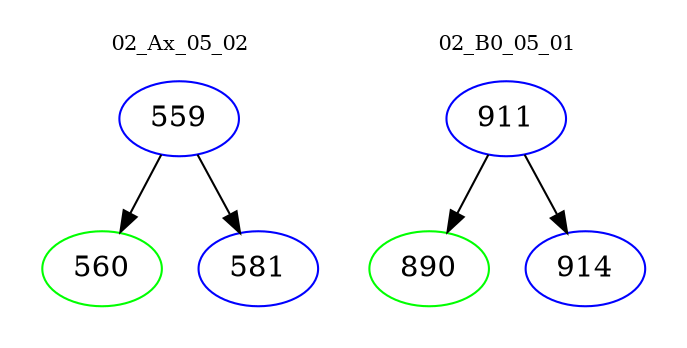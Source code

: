 digraph{
subgraph cluster_0 {
color = white
label = "02_Ax_05_02";
fontsize=10;
T0_559 [label="559", color="blue"]
T0_559 -> T0_560 [color="black"]
T0_560 [label="560", color="green"]
T0_559 -> T0_581 [color="black"]
T0_581 [label="581", color="blue"]
}
subgraph cluster_1 {
color = white
label = "02_B0_05_01";
fontsize=10;
T1_911 [label="911", color="blue"]
T1_911 -> T1_890 [color="black"]
T1_890 [label="890", color="green"]
T1_911 -> T1_914 [color="black"]
T1_914 [label="914", color="blue"]
}
}
